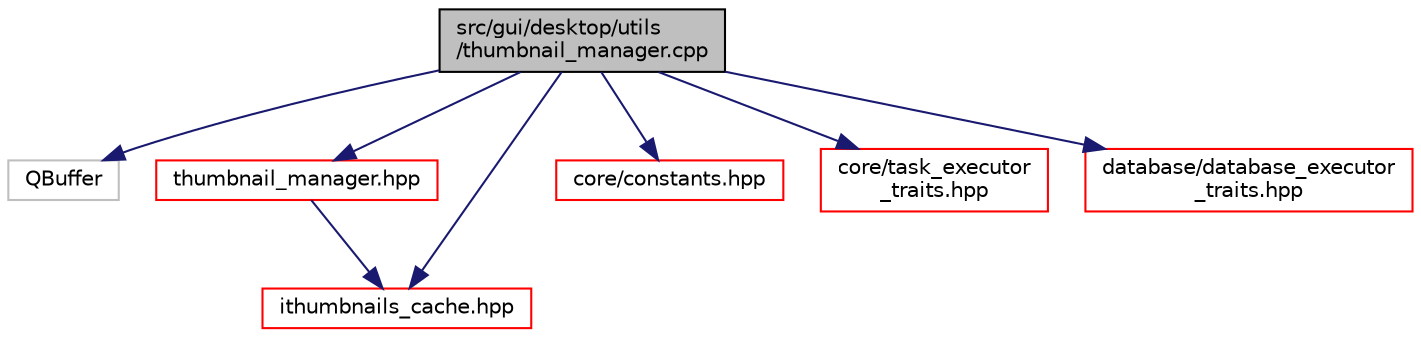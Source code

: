 digraph "src/gui/desktop/utils/thumbnail_manager.cpp"
{
 // LATEX_PDF_SIZE
  edge [fontname="Helvetica",fontsize="10",labelfontname="Helvetica",labelfontsize="10"];
  node [fontname="Helvetica",fontsize="10",shape=record];
  Node1 [label="src/gui/desktop/utils\l/thumbnail_manager.cpp",height=0.2,width=0.4,color="black", fillcolor="grey75", style="filled", fontcolor="black",tooltip=" "];
  Node1 -> Node2 [color="midnightblue",fontsize="10",style="solid",fontname="Helvetica"];
  Node2 [label="QBuffer",height=0.2,width=0.4,color="grey75", fillcolor="white", style="filled",tooltip=" "];
  Node1 -> Node3 [color="midnightblue",fontsize="10",style="solid",fontname="Helvetica"];
  Node3 [label="thumbnail_manager.hpp",height=0.2,width=0.4,color="red", fillcolor="white", style="filled",URL="$thumbnail__manager_8hpp.html",tooltip=" "];
  Node3 -> Node63 [color="midnightblue",fontsize="10",style="solid",fontname="Helvetica"];
  Node63 [label="ithumbnails_cache.hpp",height=0.2,width=0.4,color="red", fillcolor="white", style="filled",URL="$ithumbnails__cache_8hpp.html",tooltip=" "];
  Node1 -> Node66 [color="midnightblue",fontsize="10",style="solid",fontname="Helvetica"];
  Node66 [label="core/constants.hpp",height=0.2,width=0.4,color="red", fillcolor="white", style="filled",URL="$constants_8hpp.html",tooltip=" "];
  Node1 -> Node67 [color="midnightblue",fontsize="10",style="solid",fontname="Helvetica"];
  Node67 [label="core/task_executor\l_traits.hpp",height=0.2,width=0.4,color="red", fillcolor="white", style="filled",URL="$task__executor__traits_8hpp.html",tooltip=" "];
  Node1 -> Node68 [color="midnightblue",fontsize="10",style="solid",fontname="Helvetica"];
  Node68 [label="database/database_executor\l_traits.hpp",height=0.2,width=0.4,color="red", fillcolor="white", style="filled",URL="$database__executor__traits_8hpp.html",tooltip=" "];
  Node1 -> Node63 [color="midnightblue",fontsize="10",style="solid",fontname="Helvetica"];
}
